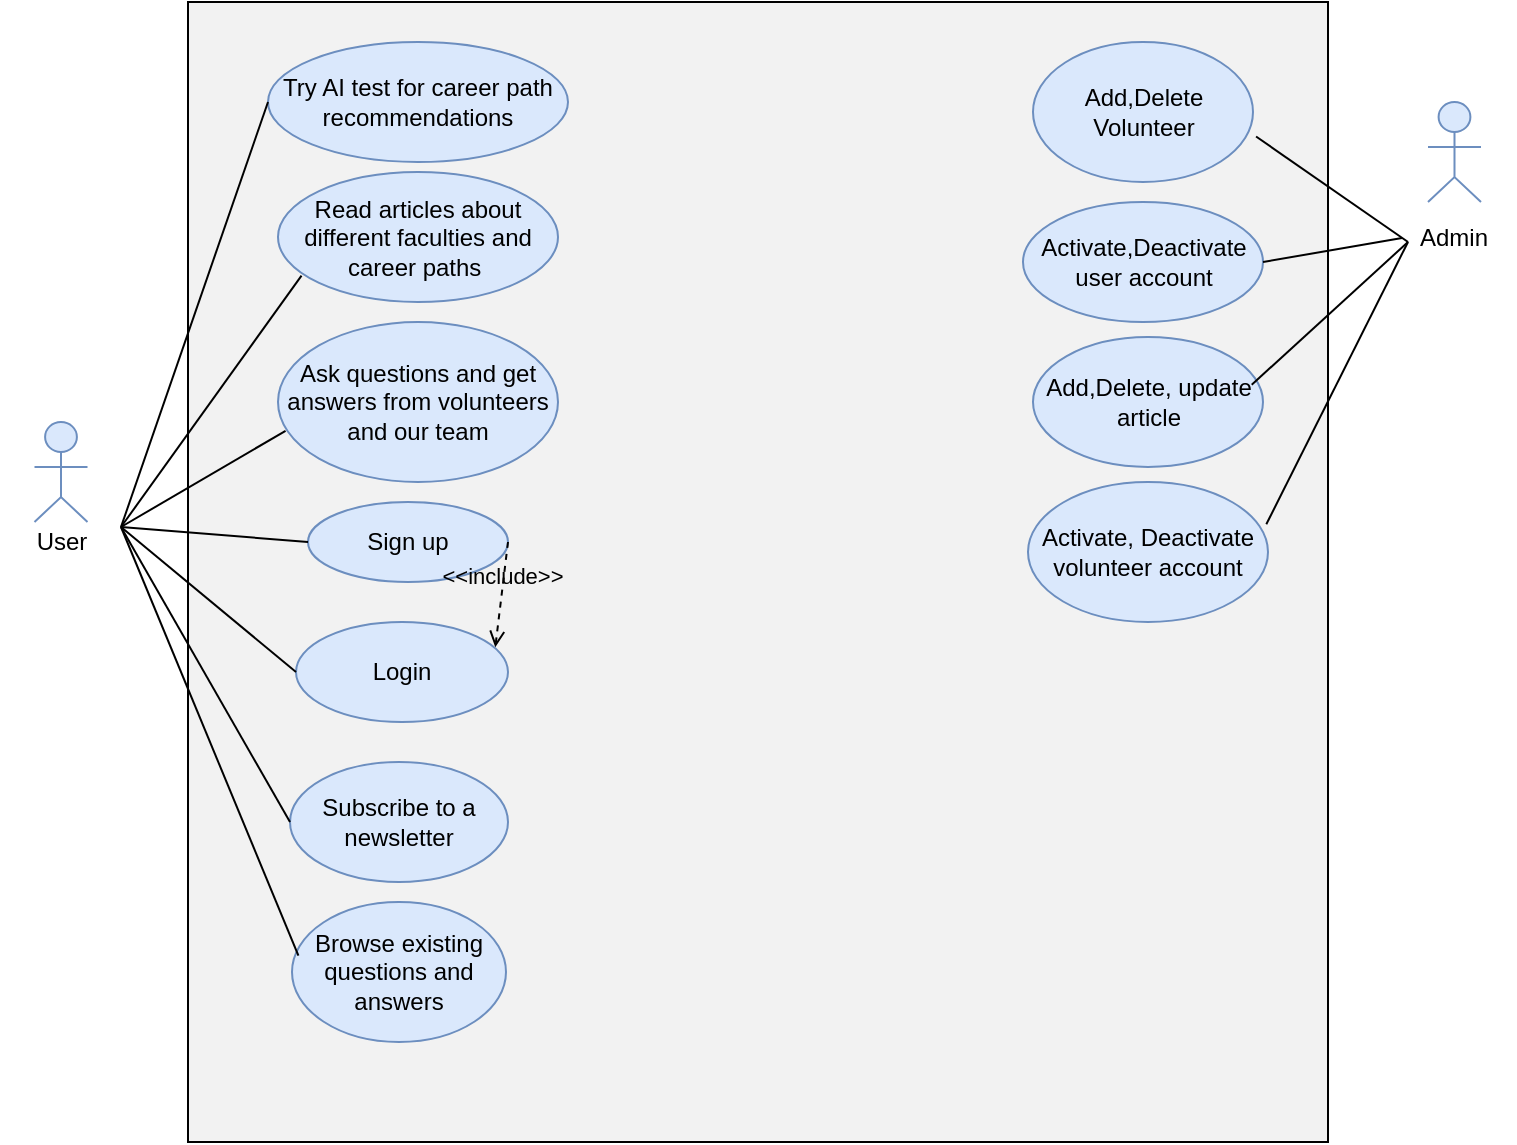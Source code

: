 <mxfile version="24.7.10">
  <diagram name="Page-1" id="U3QiTBUr5mV-H4sWZZAz">
    <mxGraphModel dx="1603" dy="872" grid="1" gridSize="10" guides="1" tooltips="1" connect="1" arrows="1" fold="1" page="1" pageScale="1" pageWidth="850" pageHeight="1100" math="0" shadow="0">
      <root>
        <mxCell id="0" />
        <mxCell id="1" parent="0" />
        <mxCell id="yYFKdarVrOwxy47BEsRJ-1" value="" style="whiteSpace=wrap;html=1;aspect=fixed;fillColor=#F2F2F2;" vertex="1" parent="1">
          <mxGeometry x="150" y="110" width="570" height="570" as="geometry" />
        </mxCell>
        <mxCell id="yYFKdarVrOwxy47BEsRJ-2" value="" style="html=1;outlineConnect=0;whiteSpace=wrap;fillColor=#dae8fc;verticalLabelPosition=bottom;verticalAlign=top;align=center;shape=mxgraph.archimate3.actor;strokeColor=#6c8ebf;" vertex="1" parent="1">
          <mxGeometry x="73.25" y="320" width="26.5" height="50" as="geometry" />
        </mxCell>
        <mxCell id="yYFKdarVrOwxy47BEsRJ-3" value="User" style="text;html=1;align=center;verticalAlign=middle;whiteSpace=wrap;rounded=0;" vertex="1" parent="1">
          <mxGeometry x="56.5" y="365" width="60" height="30" as="geometry" />
        </mxCell>
        <mxCell id="yYFKdarVrOwxy47BEsRJ-5" value="Try AI test for career path recommendations" style="ellipse;whiteSpace=wrap;html=1;fillColor=#dae8fc;strokeColor=#6c8ebf;" vertex="1" parent="1">
          <mxGeometry x="190" y="130" width="150" height="60" as="geometry" />
        </mxCell>
        <mxCell id="yYFKdarVrOwxy47BEsRJ-6" value="Read articles about different faculties and career paths&amp;nbsp;" style="ellipse;whiteSpace=wrap;html=1;fillColor=#dae8fc;strokeColor=#6c8ebf;" vertex="1" parent="1">
          <mxGeometry x="195" y="195" width="140" height="65" as="geometry" />
        </mxCell>
        <mxCell id="yYFKdarVrOwxy47BEsRJ-7" value="Ask questions and get answers from volunteers and our team" style="ellipse;whiteSpace=wrap;html=1;fillColor=#dae8fc;strokeColor=#6c8ebf;" vertex="1" parent="1">
          <mxGeometry x="195" y="270" width="140" height="80" as="geometry" />
        </mxCell>
        <mxCell id="yYFKdarVrOwxy47BEsRJ-8" value="Sign up" style="ellipse;whiteSpace=wrap;html=1;fillColor=#dae8fc;strokeColor=#6c8ebf;" vertex="1" parent="1">
          <mxGeometry x="210" y="360" width="100" height="40" as="geometry" />
        </mxCell>
        <mxCell id="yYFKdarVrOwxy47BEsRJ-9" value="Login" style="ellipse;whiteSpace=wrap;html=1;fillColor=#dae8fc;strokeColor=#6c8ebf;" vertex="1" parent="1">
          <mxGeometry x="204" y="420" width="106" height="50" as="geometry" />
        </mxCell>
        <mxCell id="yYFKdarVrOwxy47BEsRJ-12" value="&amp;lt;&amp;lt;include&amp;gt;&amp;gt;" style="html=1;verticalAlign=bottom;labelBackgroundColor=none;endArrow=open;endFill=0;dashed=1;rounded=0;exitX=1;exitY=0.5;exitDx=0;exitDy=0;entryX=0.94;entryY=0.253;entryDx=0;entryDy=0;entryPerimeter=0;" edge="1" parent="1" source="yYFKdarVrOwxy47BEsRJ-8" target="yYFKdarVrOwxy47BEsRJ-9">
          <mxGeometry width="160" relative="1" as="geometry">
            <mxPoint x="350" y="400" as="sourcePoint" />
            <mxPoint x="510" y="400" as="targetPoint" />
          </mxGeometry>
        </mxCell>
        <mxCell id="yYFKdarVrOwxy47BEsRJ-13" value="Subscribe to a newsletter" style="ellipse;whiteSpace=wrap;html=1;fillColor=#dae8fc;strokeColor=#6c8ebf;" vertex="1" parent="1">
          <mxGeometry x="201" y="490" width="109" height="60" as="geometry" />
        </mxCell>
        <mxCell id="yYFKdarVrOwxy47BEsRJ-14" value="Browse existing questions and answers" style="ellipse;whiteSpace=wrap;html=1;fillColor=#dae8fc;strokeColor=#6c8ebf;" vertex="1" parent="1">
          <mxGeometry x="202" y="560" width="107" height="70" as="geometry" />
        </mxCell>
        <mxCell id="yYFKdarVrOwxy47BEsRJ-15" value="" style="endArrow=none;html=1;rounded=0;entryX=0;entryY=0.5;entryDx=0;entryDy=0;exitX=1;exitY=0.25;exitDx=0;exitDy=0;" edge="1" parent="1" source="yYFKdarVrOwxy47BEsRJ-3" target="yYFKdarVrOwxy47BEsRJ-5">
          <mxGeometry width="50" height="50" relative="1" as="geometry">
            <mxPoint x="120" y="240" as="sourcePoint" />
            <mxPoint x="170" y="190" as="targetPoint" />
          </mxGeometry>
        </mxCell>
        <mxCell id="yYFKdarVrOwxy47BEsRJ-16" value="" style="endArrow=none;html=1;rounded=0;exitX=1;exitY=0.25;exitDx=0;exitDy=0;entryX=0.084;entryY=0.797;entryDx=0;entryDy=0;entryPerimeter=0;" edge="1" parent="1" source="yYFKdarVrOwxy47BEsRJ-3" target="yYFKdarVrOwxy47BEsRJ-6">
          <mxGeometry width="50" height="50" relative="1" as="geometry">
            <mxPoint x="160" y="300" as="sourcePoint" />
            <mxPoint x="210" y="250" as="targetPoint" />
          </mxGeometry>
        </mxCell>
        <mxCell id="yYFKdarVrOwxy47BEsRJ-17" value="" style="endArrow=none;html=1;rounded=0;exitX=1;exitY=0.25;exitDx=0;exitDy=0;entryX=0.027;entryY=0.68;entryDx=0;entryDy=0;entryPerimeter=0;" edge="1" parent="1" source="yYFKdarVrOwxy47BEsRJ-3" target="yYFKdarVrOwxy47BEsRJ-7">
          <mxGeometry width="50" height="50" relative="1" as="geometry">
            <mxPoint x="150" y="380" as="sourcePoint" />
            <mxPoint x="200" y="330" as="targetPoint" />
          </mxGeometry>
        </mxCell>
        <mxCell id="yYFKdarVrOwxy47BEsRJ-18" value="" style="endArrow=none;html=1;rounded=0;entryX=0;entryY=0.5;entryDx=0;entryDy=0;exitX=1;exitY=0.25;exitDx=0;exitDy=0;" edge="1" parent="1" source="yYFKdarVrOwxy47BEsRJ-3" target="yYFKdarVrOwxy47BEsRJ-8">
          <mxGeometry width="50" height="50" relative="1" as="geometry">
            <mxPoint x="150" y="430" as="sourcePoint" />
            <mxPoint x="200" y="380" as="targetPoint" />
          </mxGeometry>
        </mxCell>
        <mxCell id="yYFKdarVrOwxy47BEsRJ-19" value="" style="endArrow=none;html=1;rounded=0;entryX=0;entryY=0.5;entryDx=0;entryDy=0;exitX=1;exitY=0.25;exitDx=0;exitDy=0;" edge="1" parent="1" source="yYFKdarVrOwxy47BEsRJ-3" target="yYFKdarVrOwxy47BEsRJ-9">
          <mxGeometry width="50" height="50" relative="1" as="geometry">
            <mxPoint x="120" y="370" as="sourcePoint" />
            <mxPoint x="170" y="420" as="targetPoint" />
          </mxGeometry>
        </mxCell>
        <mxCell id="yYFKdarVrOwxy47BEsRJ-20" value="" style="endArrow=none;html=1;rounded=0;entryX=0;entryY=0.5;entryDx=0;entryDy=0;exitX=1;exitY=0.25;exitDx=0;exitDy=0;" edge="1" parent="1" source="yYFKdarVrOwxy47BEsRJ-3" target="yYFKdarVrOwxy47BEsRJ-13">
          <mxGeometry width="50" height="50" relative="1" as="geometry">
            <mxPoint x="120" y="370" as="sourcePoint" />
            <mxPoint x="180" y="500" as="targetPoint" />
          </mxGeometry>
        </mxCell>
        <mxCell id="yYFKdarVrOwxy47BEsRJ-21" value="" style="endArrow=none;html=1;rounded=0;entryX=0.03;entryY=0.383;entryDx=0;entryDy=0;entryPerimeter=0;exitX=1;exitY=0.25;exitDx=0;exitDy=0;" edge="1" parent="1" source="yYFKdarVrOwxy47BEsRJ-3" target="yYFKdarVrOwxy47BEsRJ-14">
          <mxGeometry width="50" height="50" relative="1" as="geometry">
            <mxPoint x="120" y="370" as="sourcePoint" />
            <mxPoint x="160" y="550" as="targetPoint" />
          </mxGeometry>
        </mxCell>
        <mxCell id="yYFKdarVrOwxy47BEsRJ-22" value="" style="html=1;outlineConnect=0;whiteSpace=wrap;fillColor=#dae8fc;verticalLabelPosition=bottom;verticalAlign=top;align=center;shape=mxgraph.archimate3.actor;strokeColor=#6c8ebf;" vertex="1" parent="1">
          <mxGeometry x="770" y="160" width="26.5" height="50" as="geometry" />
        </mxCell>
        <mxCell id="yYFKdarVrOwxy47BEsRJ-23" value="Admin" style="text;html=1;align=center;verticalAlign=middle;whiteSpace=wrap;rounded=0;" vertex="1" parent="1">
          <mxGeometry x="753.25" y="212.5" width="60" height="30" as="geometry" />
        </mxCell>
        <mxCell id="yYFKdarVrOwxy47BEsRJ-24" value="Add,Delete Volunteer" style="ellipse;whiteSpace=wrap;html=1;fillColor=#dae8fc;strokeColor=#6c8ebf;" vertex="1" parent="1">
          <mxGeometry x="572.5" y="130" width="110" height="70" as="geometry" />
        </mxCell>
        <mxCell id="yYFKdarVrOwxy47BEsRJ-25" value="Activate,Deactivate user account" style="ellipse;whiteSpace=wrap;html=1;fillColor=#dae8fc;strokeColor=#6c8ebf;" vertex="1" parent="1">
          <mxGeometry x="567.5" y="210" width="120" height="60" as="geometry" />
        </mxCell>
        <mxCell id="yYFKdarVrOwxy47BEsRJ-26" value="Add,Delete, update article" style="ellipse;whiteSpace=wrap;html=1;fillColor=#dae8fc;strokeColor=#6c8ebf;" vertex="1" parent="1">
          <mxGeometry x="572.5" y="277.5" width="115" height="65" as="geometry" />
        </mxCell>
        <mxCell id="yYFKdarVrOwxy47BEsRJ-27" value="Activate, Deactivate volunteer account" style="ellipse;whiteSpace=wrap;html=1;fillColor=#dae8fc;strokeColor=#6c8ebf;" vertex="1" parent="1">
          <mxGeometry x="570" y="350" width="120" height="70" as="geometry" />
        </mxCell>
        <mxCell id="yYFKdarVrOwxy47BEsRJ-29" value="" style="endArrow=none;html=1;rounded=0;entryX=0.113;entryY=0.583;entryDx=0;entryDy=0;exitX=1.014;exitY=0.675;exitDx=0;exitDy=0;exitPerimeter=0;entryPerimeter=0;" edge="1" parent="1" source="yYFKdarVrOwxy47BEsRJ-24" target="yYFKdarVrOwxy47BEsRJ-23">
          <mxGeometry width="50" height="50" relative="1" as="geometry">
            <mxPoint x="690" y="260" as="sourcePoint" />
            <mxPoint x="740" y="210" as="targetPoint" />
          </mxGeometry>
        </mxCell>
        <mxCell id="yYFKdarVrOwxy47BEsRJ-30" value="" style="endArrow=none;html=1;rounded=0;exitX=1;exitY=0.5;exitDx=0;exitDy=0;" edge="1" parent="1" source="yYFKdarVrOwxy47BEsRJ-25">
          <mxGeometry width="50" height="50" relative="1" as="geometry">
            <mxPoint x="700" y="310" as="sourcePoint" />
            <mxPoint x="757" y="228" as="targetPoint" />
          </mxGeometry>
        </mxCell>
        <mxCell id="yYFKdarVrOwxy47BEsRJ-31" value="" style="endArrow=none;html=1;rounded=0;exitX=0.951;exitY=0.367;exitDx=0;exitDy=0;exitPerimeter=0;" edge="1" parent="1" source="yYFKdarVrOwxy47BEsRJ-26">
          <mxGeometry width="50" height="50" relative="1" as="geometry">
            <mxPoint x="690" y="320" as="sourcePoint" />
            <mxPoint x="760" y="230" as="targetPoint" />
          </mxGeometry>
        </mxCell>
        <mxCell id="yYFKdarVrOwxy47BEsRJ-32" value="" style="endArrow=none;html=1;rounded=0;exitX=0.993;exitY=0.302;exitDx=0;exitDy=0;exitPerimeter=0;" edge="1" parent="1" source="yYFKdarVrOwxy47BEsRJ-27">
          <mxGeometry width="50" height="50" relative="1" as="geometry">
            <mxPoint x="710" y="360" as="sourcePoint" />
            <mxPoint x="760" y="230" as="targetPoint" />
          </mxGeometry>
        </mxCell>
      </root>
    </mxGraphModel>
  </diagram>
</mxfile>
